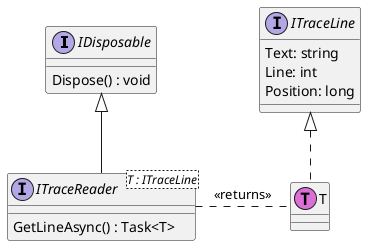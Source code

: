 @startuml ITraceReader
interface IDisposable {
    Dispose() : void
}

interface ITraceReader<T : ITraceLine> {
    GetLineAsync() : Task<T>
}

interface ITraceLine {
    Text: string
    Line: int
    Position: long
}

'A type
class T <<(T,orchid)>>

IDisposable <|-- ITraceReader
ITraceReader . T : <<returns>>
ITraceLine <|.. T
@enduml
